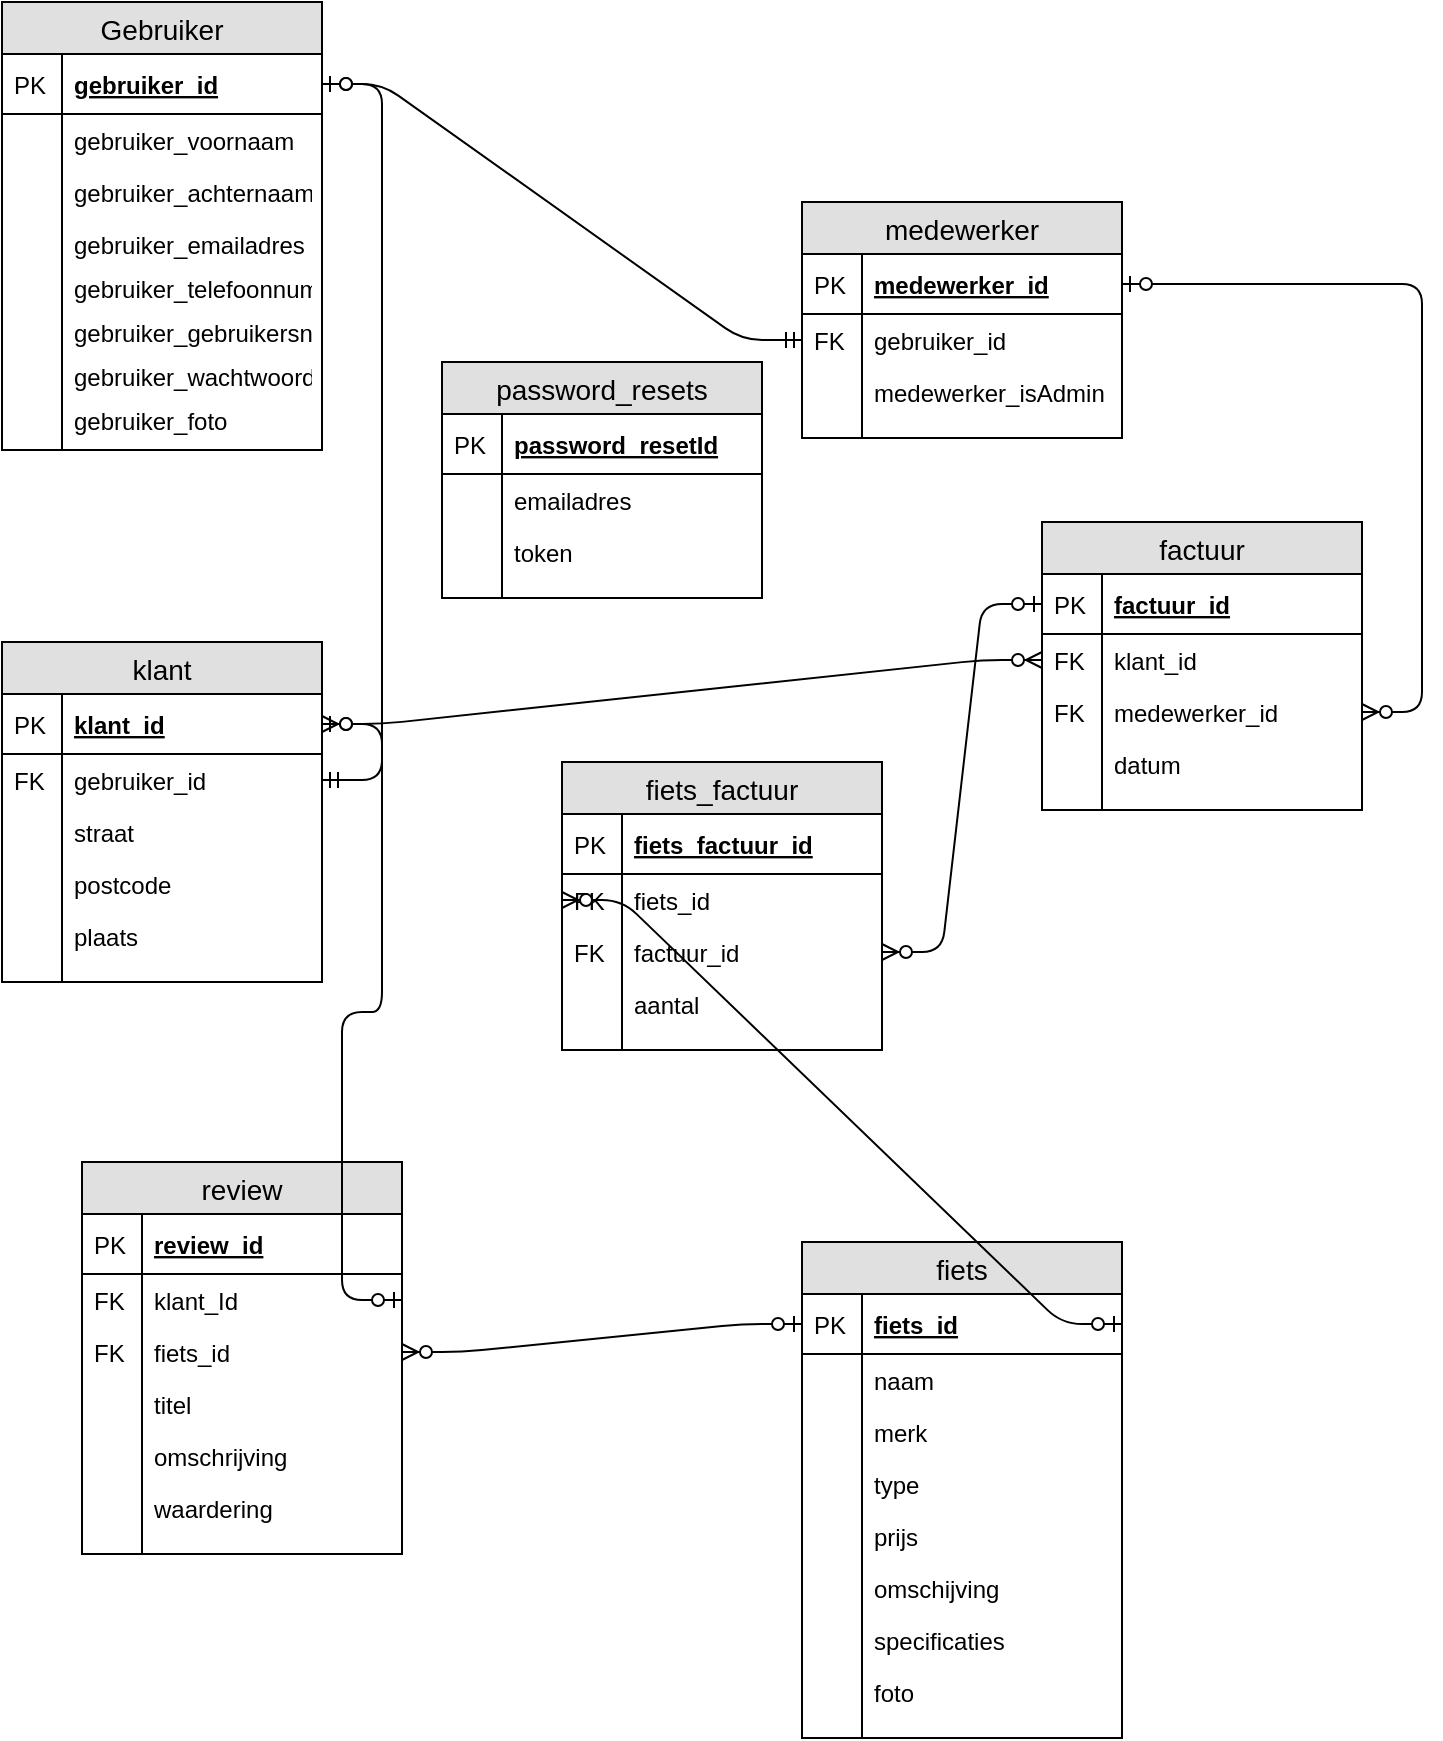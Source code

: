 <mxfile version="10.6.7" type="device"><diagram id="Cz2iL7gFZZWgUAWV3C-a" name="Page-1"><mxGraphModel dx="1490" dy="1751" grid="1" gridSize="10" guides="0" tooltips="1" connect="1" arrows="1" fold="1" page="1" pageScale="1" pageWidth="827" pageHeight="1169" math="0" shadow="0"><root><mxCell id="0"/><mxCell id="1" parent="0"/><mxCell id="8RKcjnz5BIl9jrwUNtSg-1" value="medewerker" style="swimlane;fontStyle=0;childLayout=stackLayout;horizontal=1;startSize=26;fillColor=#e0e0e0;horizontalStack=0;resizeParent=1;resizeParentMax=0;resizeLast=0;collapsible=1;marginBottom=0;swimlaneFillColor=#ffffff;align=center;fontSize=14;" parent="1" vertex="1"><mxGeometry x="480" y="-80" width="160" height="118" as="geometry"/></mxCell><mxCell id="8RKcjnz5BIl9jrwUNtSg-2" value="medewerker_id" style="shape=partialRectangle;top=0;left=0;right=0;bottom=1;align=left;verticalAlign=middle;fillColor=none;spacingLeft=34;spacingRight=4;overflow=hidden;rotatable=0;points=[[0,0.5],[1,0.5]];portConstraint=eastwest;dropTarget=0;fontStyle=5;fontSize=12;" parent="8RKcjnz5BIl9jrwUNtSg-1" vertex="1"><mxGeometry y="26" width="160" height="30" as="geometry"/></mxCell><mxCell id="8RKcjnz5BIl9jrwUNtSg-3" value="PK" style="shape=partialRectangle;top=0;left=0;bottom=0;fillColor=none;align=left;verticalAlign=middle;spacingLeft=4;spacingRight=4;overflow=hidden;rotatable=0;points=[];portConstraint=eastwest;part=1;fontSize=12;" parent="8RKcjnz5BIl9jrwUNtSg-2" vertex="1" connectable="0"><mxGeometry width="30" height="30" as="geometry"/></mxCell><mxCell id="AeVAVK0e27ViJv1QYFa4-26" value="gebruiker_id" style="shape=partialRectangle;top=0;left=0;right=0;bottom=0;align=left;verticalAlign=top;fillColor=none;spacingLeft=34;spacingRight=4;overflow=hidden;rotatable=0;points=[[0,0.5],[1,0.5]];portConstraint=eastwest;dropTarget=0;fontSize=12;" parent="8RKcjnz5BIl9jrwUNtSg-1" vertex="1"><mxGeometry y="56" width="160" height="26" as="geometry"/></mxCell><mxCell id="AeVAVK0e27ViJv1QYFa4-27" value="FK" style="shape=partialRectangle;top=0;left=0;bottom=0;fillColor=none;align=left;verticalAlign=top;spacingLeft=4;spacingRight=4;overflow=hidden;rotatable=0;points=[];portConstraint=eastwest;part=1;fontSize=12;" parent="AeVAVK0e27ViJv1QYFa4-26" vertex="1" connectable="0"><mxGeometry width="30" height="26" as="geometry"/></mxCell><mxCell id="8RKcjnz5BIl9jrwUNtSg-4" value="medewerker_isAdmin" style="shape=partialRectangle;top=0;left=0;right=0;bottom=0;align=left;verticalAlign=top;fillColor=none;spacingLeft=34;spacingRight=4;overflow=hidden;rotatable=0;points=[[0,0.5],[1,0.5]];portConstraint=eastwest;dropTarget=0;fontSize=12;" parent="8RKcjnz5BIl9jrwUNtSg-1" vertex="1"><mxGeometry y="82" width="160" height="26" as="geometry"/></mxCell><mxCell id="8RKcjnz5BIl9jrwUNtSg-5" value="" style="shape=partialRectangle;top=0;left=0;bottom=0;fillColor=none;align=left;verticalAlign=top;spacingLeft=4;spacingRight=4;overflow=hidden;rotatable=0;points=[];portConstraint=eastwest;part=1;fontSize=12;" parent="8RKcjnz5BIl9jrwUNtSg-4" vertex="1" connectable="0"><mxGeometry width="30" height="26" as="geometry"/></mxCell><mxCell id="8RKcjnz5BIl9jrwUNtSg-10" value="" style="shape=partialRectangle;top=0;left=0;right=0;bottom=0;align=left;verticalAlign=top;fillColor=none;spacingLeft=34;spacingRight=4;overflow=hidden;rotatable=0;points=[[0,0.5],[1,0.5]];portConstraint=eastwest;dropTarget=0;fontSize=12;" parent="8RKcjnz5BIl9jrwUNtSg-1" vertex="1"><mxGeometry y="108" width="160" height="10" as="geometry"/></mxCell><mxCell id="8RKcjnz5BIl9jrwUNtSg-11" value="" style="shape=partialRectangle;top=0;left=0;bottom=0;fillColor=none;align=left;verticalAlign=top;spacingLeft=4;spacingRight=4;overflow=hidden;rotatable=0;points=[];portConstraint=eastwest;part=1;fontSize=12;" parent="8RKcjnz5BIl9jrwUNtSg-10" vertex="1" connectable="0"><mxGeometry width="30" height="10" as="geometry"/></mxCell><mxCell id="8RKcjnz5BIl9jrwUNtSg-12" value="fiets" style="swimlane;fontStyle=0;childLayout=stackLayout;horizontal=1;startSize=26;fillColor=#e0e0e0;horizontalStack=0;resizeParent=1;resizeParentMax=0;resizeLast=0;collapsible=1;marginBottom=0;swimlaneFillColor=#ffffff;align=center;fontSize=14;" parent="1" vertex="1"><mxGeometry x="480" y="440" width="160" height="248" as="geometry"/></mxCell><mxCell id="8RKcjnz5BIl9jrwUNtSg-13" value="fiets_id" style="shape=partialRectangle;top=0;left=0;right=0;bottom=1;align=left;verticalAlign=middle;fillColor=none;spacingLeft=34;spacingRight=4;overflow=hidden;rotatable=0;points=[[0,0.5],[1,0.5]];portConstraint=eastwest;dropTarget=0;fontStyle=5;fontSize=12;" parent="8RKcjnz5BIl9jrwUNtSg-12" vertex="1"><mxGeometry y="26" width="160" height="30" as="geometry"/></mxCell><mxCell id="8RKcjnz5BIl9jrwUNtSg-14" value="PK" style="shape=partialRectangle;top=0;left=0;bottom=0;fillColor=none;align=left;verticalAlign=middle;spacingLeft=4;spacingRight=4;overflow=hidden;rotatable=0;points=[];portConstraint=eastwest;part=1;fontSize=12;" parent="8RKcjnz5BIl9jrwUNtSg-13" vertex="1" connectable="0"><mxGeometry width="30" height="30" as="geometry"/></mxCell><mxCell id="26yIGAmeIUSx3N7TZsy9-45" value="naam" style="shape=partialRectangle;top=0;left=0;right=0;bottom=0;align=left;verticalAlign=top;fillColor=none;spacingLeft=34;spacingRight=4;overflow=hidden;rotatable=0;points=[[0,0.5],[1,0.5]];portConstraint=eastwest;dropTarget=0;fontSize=12;" parent="8RKcjnz5BIl9jrwUNtSg-12" vertex="1"><mxGeometry y="56" width="160" height="26" as="geometry"/></mxCell><mxCell id="26yIGAmeIUSx3N7TZsy9-46" value="" style="shape=partialRectangle;top=0;left=0;bottom=0;fillColor=none;align=left;verticalAlign=top;spacingLeft=4;spacingRight=4;overflow=hidden;rotatable=0;points=[];portConstraint=eastwest;part=1;fontSize=12;" parent="26yIGAmeIUSx3N7TZsy9-45" vertex="1" connectable="0"><mxGeometry width="30" height="26" as="geometry"/></mxCell><mxCell id="8RKcjnz5BIl9jrwUNtSg-17" value="merk" style="shape=partialRectangle;top=0;left=0;right=0;bottom=0;align=left;verticalAlign=top;fillColor=none;spacingLeft=34;spacingRight=4;overflow=hidden;rotatable=0;points=[[0,0.5],[1,0.5]];portConstraint=eastwest;dropTarget=0;fontSize=12;" parent="8RKcjnz5BIl9jrwUNtSg-12" vertex="1"><mxGeometry y="82" width="160" height="26" as="geometry"/></mxCell><mxCell id="8RKcjnz5BIl9jrwUNtSg-18" value="" style="shape=partialRectangle;top=0;left=0;bottom=0;fillColor=none;align=left;verticalAlign=top;spacingLeft=4;spacingRight=4;overflow=hidden;rotatable=0;points=[];portConstraint=eastwest;part=1;fontSize=12;" parent="8RKcjnz5BIl9jrwUNtSg-17" vertex="1" connectable="0"><mxGeometry width="30" height="26" as="geometry"/></mxCell><mxCell id="8RKcjnz5BIl9jrwUNtSg-19" value="type" style="shape=partialRectangle;top=0;left=0;right=0;bottom=0;align=left;verticalAlign=top;fillColor=none;spacingLeft=34;spacingRight=4;overflow=hidden;rotatable=0;points=[[0,0.5],[1,0.5]];portConstraint=eastwest;dropTarget=0;fontSize=12;" parent="8RKcjnz5BIl9jrwUNtSg-12" vertex="1"><mxGeometry y="108" width="160" height="26" as="geometry"/></mxCell><mxCell id="8RKcjnz5BIl9jrwUNtSg-20" value="" style="shape=partialRectangle;top=0;left=0;bottom=0;fillColor=none;align=left;verticalAlign=top;spacingLeft=4;spacingRight=4;overflow=hidden;rotatable=0;points=[];portConstraint=eastwest;part=1;fontSize=12;" parent="8RKcjnz5BIl9jrwUNtSg-19" vertex="1" connectable="0"><mxGeometry width="30" height="26" as="geometry"/></mxCell><mxCell id="JWn9HDR3u9qPARvjVUA6-9" value="prijs" style="shape=partialRectangle;top=0;left=0;right=0;bottom=0;align=left;verticalAlign=top;fillColor=none;spacingLeft=34;spacingRight=4;overflow=hidden;rotatable=0;points=[[0,0.5],[1,0.5]];portConstraint=eastwest;dropTarget=0;fontSize=12;" parent="8RKcjnz5BIl9jrwUNtSg-12" vertex="1"><mxGeometry y="134" width="160" height="26" as="geometry"/></mxCell><mxCell id="JWn9HDR3u9qPARvjVUA6-10" value="" style="shape=partialRectangle;top=0;left=0;bottom=0;fillColor=none;align=left;verticalAlign=top;spacingLeft=4;spacingRight=4;overflow=hidden;rotatable=0;points=[];portConstraint=eastwest;part=1;fontSize=12;" parent="JWn9HDR3u9qPARvjVUA6-9" vertex="1" connectable="0"><mxGeometry width="30" height="26" as="geometry"/></mxCell><mxCell id="JWn9HDR3u9qPARvjVUA6-11" value="omschijving" style="shape=partialRectangle;top=0;left=0;right=0;bottom=0;align=left;verticalAlign=top;fillColor=none;spacingLeft=34;spacingRight=4;overflow=hidden;rotatable=0;points=[[0,0.5],[1,0.5]];portConstraint=eastwest;dropTarget=0;fontSize=12;" parent="8RKcjnz5BIl9jrwUNtSg-12" vertex="1"><mxGeometry y="160" width="160" height="26" as="geometry"/></mxCell><mxCell id="JWn9HDR3u9qPARvjVUA6-12" value="" style="shape=partialRectangle;top=0;left=0;bottom=0;fillColor=none;align=left;verticalAlign=top;spacingLeft=4;spacingRight=4;overflow=hidden;rotatable=0;points=[];portConstraint=eastwest;part=1;fontSize=12;" parent="JWn9HDR3u9qPARvjVUA6-11" vertex="1" connectable="0"><mxGeometry width="30" height="26" as="geometry"/></mxCell><mxCell id="JWn9HDR3u9qPARvjVUA6-13" value="specificaties" style="shape=partialRectangle;top=0;left=0;right=0;bottom=0;align=left;verticalAlign=top;fillColor=none;spacingLeft=34;spacingRight=4;overflow=hidden;rotatable=0;points=[[0,0.5],[1,0.5]];portConstraint=eastwest;dropTarget=0;fontSize=12;" parent="8RKcjnz5BIl9jrwUNtSg-12" vertex="1"><mxGeometry y="186" width="160" height="26" as="geometry"/></mxCell><mxCell id="JWn9HDR3u9qPARvjVUA6-14" value="" style="shape=partialRectangle;top=0;left=0;bottom=0;fillColor=none;align=left;verticalAlign=top;spacingLeft=4;spacingRight=4;overflow=hidden;rotatable=0;points=[];portConstraint=eastwest;part=1;fontSize=12;" parent="JWn9HDR3u9qPARvjVUA6-13" vertex="1" connectable="0"><mxGeometry width="30" height="26" as="geometry"/></mxCell><mxCell id="JWn9HDR3u9qPARvjVUA6-30" value="foto" style="shape=partialRectangle;top=0;left=0;right=0;bottom=0;align=left;verticalAlign=top;fillColor=none;spacingLeft=34;spacingRight=4;overflow=hidden;rotatable=0;points=[[0,0.5],[1,0.5]];portConstraint=eastwest;dropTarget=0;fontSize=12;" parent="8RKcjnz5BIl9jrwUNtSg-12" vertex="1"><mxGeometry y="212" width="160" height="26" as="geometry"/></mxCell><mxCell id="JWn9HDR3u9qPARvjVUA6-31" value="" style="shape=partialRectangle;top=0;left=0;bottom=0;fillColor=none;align=left;verticalAlign=top;spacingLeft=4;spacingRight=4;overflow=hidden;rotatable=0;points=[];portConstraint=eastwest;part=1;fontSize=12;" parent="JWn9HDR3u9qPARvjVUA6-30" vertex="1" connectable="0"><mxGeometry width="30" height="26" as="geometry"/></mxCell><mxCell id="8RKcjnz5BIl9jrwUNtSg-21" value="" style="shape=partialRectangle;top=0;left=0;right=0;bottom=0;align=left;verticalAlign=top;fillColor=none;spacingLeft=34;spacingRight=4;overflow=hidden;rotatable=0;points=[[0,0.5],[1,0.5]];portConstraint=eastwest;dropTarget=0;fontSize=12;" parent="8RKcjnz5BIl9jrwUNtSg-12" vertex="1"><mxGeometry y="238" width="160" height="10" as="geometry"/></mxCell><mxCell id="8RKcjnz5BIl9jrwUNtSg-22" value="" style="shape=partialRectangle;top=0;left=0;bottom=0;fillColor=none;align=left;verticalAlign=top;spacingLeft=4;spacingRight=4;overflow=hidden;rotatable=0;points=[];portConstraint=eastwest;part=1;fontSize=12;" parent="8RKcjnz5BIl9jrwUNtSg-21" vertex="1" connectable="0"><mxGeometry width="30" height="10" as="geometry"/></mxCell><mxCell id="8RKcjnz5BIl9jrwUNtSg-30" value="factuur" style="swimlane;fontStyle=0;childLayout=stackLayout;horizontal=1;startSize=26;fillColor=#e0e0e0;horizontalStack=0;resizeParent=1;resizeParentMax=0;resizeLast=0;collapsible=1;marginBottom=0;swimlaneFillColor=#ffffff;align=center;fontSize=14;" parent="1" vertex="1"><mxGeometry x="600" y="80" width="160" height="144" as="geometry"/></mxCell><mxCell id="8RKcjnz5BIl9jrwUNtSg-31" value="factuur_id" style="shape=partialRectangle;top=0;left=0;right=0;bottom=1;align=left;verticalAlign=middle;fillColor=none;spacingLeft=34;spacingRight=4;overflow=hidden;rotatable=0;points=[[0,0.5],[1,0.5]];portConstraint=eastwest;dropTarget=0;fontStyle=5;fontSize=12;" parent="8RKcjnz5BIl9jrwUNtSg-30" vertex="1"><mxGeometry y="26" width="160" height="30" as="geometry"/></mxCell><mxCell id="8RKcjnz5BIl9jrwUNtSg-32" value="PK" style="shape=partialRectangle;top=0;left=0;bottom=0;fillColor=none;align=left;verticalAlign=middle;spacingLeft=4;spacingRight=4;overflow=hidden;rotatable=0;points=[];portConstraint=eastwest;part=1;fontSize=12;" parent="8RKcjnz5BIl9jrwUNtSg-31" vertex="1" connectable="0"><mxGeometry width="30" height="30" as="geometry"/></mxCell><mxCell id="26yIGAmeIUSx3N7TZsy9-50" value="klant_id" style="shape=partialRectangle;top=0;left=0;right=0;bottom=0;align=left;verticalAlign=top;fillColor=none;spacingLeft=34;spacingRight=4;overflow=hidden;rotatable=0;points=[[0,0.5],[1,0.5]];portConstraint=eastwest;dropTarget=0;fontSize=12;" parent="8RKcjnz5BIl9jrwUNtSg-30" vertex="1"><mxGeometry y="56" width="160" height="26" as="geometry"/></mxCell><mxCell id="26yIGAmeIUSx3N7TZsy9-51" value="FK" style="shape=partialRectangle;top=0;left=0;bottom=0;fillColor=none;align=left;verticalAlign=top;spacingLeft=4;spacingRight=4;overflow=hidden;rotatable=0;points=[];portConstraint=eastwest;part=1;fontSize=12;" parent="26yIGAmeIUSx3N7TZsy9-50" vertex="1" connectable="0"><mxGeometry width="30" height="26" as="geometry"/></mxCell><mxCell id="8RKcjnz5BIl9jrwUNtSg-35" value="medewerker_id" style="shape=partialRectangle;top=0;left=0;right=0;bottom=0;align=left;verticalAlign=top;fillColor=none;spacingLeft=34;spacingRight=4;overflow=hidden;rotatable=0;points=[[0,0.5],[1,0.5]];portConstraint=eastwest;dropTarget=0;fontSize=12;" parent="8RKcjnz5BIl9jrwUNtSg-30" vertex="1"><mxGeometry y="82" width="160" height="26" as="geometry"/></mxCell><mxCell id="8RKcjnz5BIl9jrwUNtSg-36" value="FK" style="shape=partialRectangle;top=0;left=0;bottom=0;fillColor=none;align=left;verticalAlign=top;spacingLeft=4;spacingRight=4;overflow=hidden;rotatable=0;points=[];portConstraint=eastwest;part=1;fontSize=12;" parent="8RKcjnz5BIl9jrwUNtSg-35" vertex="1" connectable="0"><mxGeometry width="30" height="26" as="geometry"/></mxCell><mxCell id="26yIGAmeIUSx3N7TZsy9-40" value="datum" style="shape=partialRectangle;top=0;left=0;right=0;bottom=0;align=left;verticalAlign=top;fillColor=none;spacingLeft=34;spacingRight=4;overflow=hidden;rotatable=0;points=[[0,0.5],[1,0.5]];portConstraint=eastwest;dropTarget=0;fontSize=12;" parent="8RKcjnz5BIl9jrwUNtSg-30" vertex="1"><mxGeometry y="108" width="160" height="26" as="geometry"/></mxCell><mxCell id="26yIGAmeIUSx3N7TZsy9-41" value="" style="shape=partialRectangle;top=0;left=0;bottom=0;fillColor=none;align=left;verticalAlign=top;spacingLeft=4;spacingRight=4;overflow=hidden;rotatable=0;points=[];portConstraint=eastwest;part=1;fontSize=12;" parent="26yIGAmeIUSx3N7TZsy9-40" vertex="1" connectable="0"><mxGeometry width="30" height="26" as="geometry"/></mxCell><mxCell id="8RKcjnz5BIl9jrwUNtSg-39" value="" style="shape=partialRectangle;top=0;left=0;right=0;bottom=0;align=left;verticalAlign=top;fillColor=none;spacingLeft=34;spacingRight=4;overflow=hidden;rotatable=0;points=[[0,0.5],[1,0.5]];portConstraint=eastwest;dropTarget=0;fontSize=12;" parent="8RKcjnz5BIl9jrwUNtSg-30" vertex="1"><mxGeometry y="134" width="160" height="10" as="geometry"/></mxCell><mxCell id="8RKcjnz5BIl9jrwUNtSg-40" value="" style="shape=partialRectangle;top=0;left=0;bottom=0;fillColor=none;align=left;verticalAlign=top;spacingLeft=4;spacingRight=4;overflow=hidden;rotatable=0;points=[];portConstraint=eastwest;part=1;fontSize=12;" parent="8RKcjnz5BIl9jrwUNtSg-39" vertex="1" connectable="0"><mxGeometry width="30" height="10" as="geometry"/></mxCell><mxCell id="8RKcjnz5BIl9jrwUNtSg-41" value="klant" style="swimlane;fontStyle=0;childLayout=stackLayout;horizontal=1;startSize=26;fillColor=#e0e0e0;horizontalStack=0;resizeParent=1;resizeParentMax=0;resizeLast=0;collapsible=1;marginBottom=0;swimlaneFillColor=#ffffff;align=center;fontSize=14;" parent="1" vertex="1"><mxGeometry x="80" y="140" width="160" height="170" as="geometry"/></mxCell><mxCell id="8RKcjnz5BIl9jrwUNtSg-42" value="klant_id" style="shape=partialRectangle;top=0;left=0;right=0;bottom=1;align=left;verticalAlign=middle;fillColor=none;spacingLeft=34;spacingRight=4;overflow=hidden;rotatable=0;points=[[0,0.5],[1,0.5]];portConstraint=eastwest;dropTarget=0;fontStyle=5;fontSize=12;" parent="8RKcjnz5BIl9jrwUNtSg-41" vertex="1"><mxGeometry y="26" width="160" height="30" as="geometry"/></mxCell><mxCell id="8RKcjnz5BIl9jrwUNtSg-43" value="PK" style="shape=partialRectangle;top=0;left=0;bottom=0;fillColor=none;align=left;verticalAlign=middle;spacingLeft=4;spacingRight=4;overflow=hidden;rotatable=0;points=[];portConstraint=eastwest;part=1;fontSize=12;" parent="8RKcjnz5BIl9jrwUNtSg-42" vertex="1" connectable="0"><mxGeometry width="30" height="30" as="geometry"/></mxCell><mxCell id="AeVAVK0e27ViJv1QYFa4-29" value="gebruiker_id" style="shape=partialRectangle;top=0;left=0;right=0;bottom=0;align=left;verticalAlign=top;fillColor=none;spacingLeft=34;spacingRight=4;overflow=hidden;rotatable=0;points=[[0,0.5],[1,0.5]];portConstraint=eastwest;dropTarget=0;fontSize=12;" parent="8RKcjnz5BIl9jrwUNtSg-41" vertex="1"><mxGeometry y="56" width="160" height="26" as="geometry"/></mxCell><mxCell id="AeVAVK0e27ViJv1QYFa4-30" value="FK" style="shape=partialRectangle;top=0;left=0;bottom=0;fillColor=none;align=left;verticalAlign=top;spacingLeft=4;spacingRight=4;overflow=hidden;rotatable=0;points=[];portConstraint=eastwest;part=1;fontSize=12;" parent="AeVAVK0e27ViJv1QYFa4-29" vertex="1" connectable="0"><mxGeometry width="30" height="26" as="geometry"/></mxCell><mxCell id="XXfDKB5mUTBzPpp-El5A-1" value="straat" style="shape=partialRectangle;top=0;left=0;right=0;bottom=0;align=left;verticalAlign=top;fillColor=none;spacingLeft=34;spacingRight=4;overflow=hidden;rotatable=0;points=[[0,0.5],[1,0.5]];portConstraint=eastwest;dropTarget=0;fontSize=12;" vertex="1" parent="8RKcjnz5BIl9jrwUNtSg-41"><mxGeometry y="82" width="160" height="26" as="geometry"/></mxCell><mxCell id="XXfDKB5mUTBzPpp-El5A-2" value="" style="shape=partialRectangle;top=0;left=0;bottom=0;fillColor=none;align=left;verticalAlign=top;spacingLeft=4;spacingRight=4;overflow=hidden;rotatable=0;points=[];portConstraint=eastwest;part=1;fontSize=12;" vertex="1" connectable="0" parent="XXfDKB5mUTBzPpp-El5A-1"><mxGeometry width="30" height="26" as="geometry"/></mxCell><mxCell id="8RKcjnz5BIl9jrwUNtSg-74" value="postcode" style="shape=partialRectangle;top=0;left=0;right=0;bottom=0;align=left;verticalAlign=top;fillColor=none;spacingLeft=34;spacingRight=4;overflow=hidden;rotatable=0;points=[[0,0.5],[1,0.5]];portConstraint=eastwest;dropTarget=0;fontSize=12;" parent="8RKcjnz5BIl9jrwUNtSg-41" vertex="1"><mxGeometry y="108" width="160" height="26" as="geometry"/></mxCell><mxCell id="8RKcjnz5BIl9jrwUNtSg-75" value="" style="shape=partialRectangle;top=0;left=0;bottom=0;fillColor=none;align=left;verticalAlign=top;spacingLeft=4;spacingRight=4;overflow=hidden;rotatable=0;points=[];portConstraint=eastwest;part=1;fontSize=12;" parent="8RKcjnz5BIl9jrwUNtSg-74" vertex="1" connectable="0"><mxGeometry width="30" height="26" as="geometry"/></mxCell><mxCell id="8RKcjnz5BIl9jrwUNtSg-76" value="plaats" style="shape=partialRectangle;top=0;left=0;right=0;bottom=0;align=left;verticalAlign=top;fillColor=none;spacingLeft=34;spacingRight=4;overflow=hidden;rotatable=0;points=[[0,0.5],[1,0.5]];portConstraint=eastwest;dropTarget=0;fontSize=12;" parent="8RKcjnz5BIl9jrwUNtSg-41" vertex="1"><mxGeometry y="134" width="160" height="26" as="geometry"/></mxCell><mxCell id="8RKcjnz5BIl9jrwUNtSg-77" value="" style="shape=partialRectangle;top=0;left=0;bottom=0;fillColor=none;align=left;verticalAlign=top;spacingLeft=4;spacingRight=4;overflow=hidden;rotatable=0;points=[];portConstraint=eastwest;part=1;fontSize=12;" parent="8RKcjnz5BIl9jrwUNtSg-76" vertex="1" connectable="0"><mxGeometry width="30" height="26" as="geometry"/></mxCell><mxCell id="8RKcjnz5BIl9jrwUNtSg-50" value="" style="shape=partialRectangle;top=0;left=0;right=0;bottom=0;align=left;verticalAlign=top;fillColor=none;spacingLeft=34;spacingRight=4;overflow=hidden;rotatable=0;points=[[0,0.5],[1,0.5]];portConstraint=eastwest;dropTarget=0;fontSize=12;" parent="8RKcjnz5BIl9jrwUNtSg-41" vertex="1"><mxGeometry y="160" width="160" height="10" as="geometry"/></mxCell><mxCell id="8RKcjnz5BIl9jrwUNtSg-51" value="" style="shape=partialRectangle;top=0;left=0;bottom=0;fillColor=none;align=left;verticalAlign=top;spacingLeft=4;spacingRight=4;overflow=hidden;rotatable=0;points=[];portConstraint=eastwest;part=1;fontSize=12;" parent="8RKcjnz5BIl9jrwUNtSg-50" vertex="1" connectable="0"><mxGeometry width="30" height="10" as="geometry"/></mxCell><mxCell id="8RKcjnz5BIl9jrwUNtSg-59" value="fiets_factuur" style="swimlane;fontStyle=0;childLayout=stackLayout;horizontal=1;startSize=26;fillColor=#e0e0e0;horizontalStack=0;resizeParent=1;resizeParentMax=0;resizeLast=0;collapsible=1;marginBottom=0;swimlaneFillColor=#ffffff;align=center;fontSize=14;" parent="1" vertex="1"><mxGeometry x="360" y="200" width="160" height="144" as="geometry"/></mxCell><mxCell id="8RKcjnz5BIl9jrwUNtSg-60" value="fiets_factuur_id" style="shape=partialRectangle;top=0;left=0;right=0;bottom=1;align=left;verticalAlign=middle;fillColor=none;spacingLeft=34;spacingRight=4;overflow=hidden;rotatable=0;points=[[0,0.5],[1,0.5]];portConstraint=eastwest;dropTarget=0;fontStyle=5;fontSize=12;" parent="8RKcjnz5BIl9jrwUNtSg-59" vertex="1"><mxGeometry y="26" width="160" height="30" as="geometry"/></mxCell><mxCell id="8RKcjnz5BIl9jrwUNtSg-61" value="PK" style="shape=partialRectangle;top=0;left=0;bottom=0;fillColor=none;align=left;verticalAlign=middle;spacingLeft=4;spacingRight=4;overflow=hidden;rotatable=0;points=[];portConstraint=eastwest;part=1;fontSize=12;" parent="8RKcjnz5BIl9jrwUNtSg-60" vertex="1" connectable="0"><mxGeometry width="30" height="30" as="geometry"/></mxCell><mxCell id="8RKcjnz5BIl9jrwUNtSg-62" value="fiets_id" style="shape=partialRectangle;top=0;left=0;right=0;bottom=0;align=left;verticalAlign=top;fillColor=none;spacingLeft=34;spacingRight=4;overflow=hidden;rotatable=0;points=[[0,0.5],[1,0.5]];portConstraint=eastwest;dropTarget=0;fontSize=12;" parent="8RKcjnz5BIl9jrwUNtSg-59" vertex="1"><mxGeometry y="56" width="160" height="26" as="geometry"/></mxCell><mxCell id="8RKcjnz5BIl9jrwUNtSg-63" value="FK" style="shape=partialRectangle;top=0;left=0;bottom=0;fillColor=none;align=left;verticalAlign=top;spacingLeft=4;spacingRight=4;overflow=hidden;rotatable=0;points=[];portConstraint=eastwest;part=1;fontSize=12;" parent="8RKcjnz5BIl9jrwUNtSg-62" vertex="1" connectable="0"><mxGeometry width="30" height="26" as="geometry"/></mxCell><mxCell id="8RKcjnz5BIl9jrwUNtSg-64" value="factuur_id" style="shape=partialRectangle;top=0;left=0;right=0;bottom=0;align=left;verticalAlign=top;fillColor=none;spacingLeft=34;spacingRight=4;overflow=hidden;rotatable=0;points=[[0,0.5],[1,0.5]];portConstraint=eastwest;dropTarget=0;fontSize=12;" parent="8RKcjnz5BIl9jrwUNtSg-59" vertex="1"><mxGeometry y="82" width="160" height="26" as="geometry"/></mxCell><mxCell id="8RKcjnz5BIl9jrwUNtSg-65" value="FK" style="shape=partialRectangle;top=0;left=0;bottom=0;fillColor=none;align=left;verticalAlign=top;spacingLeft=4;spacingRight=4;overflow=hidden;rotatable=0;points=[];portConstraint=eastwest;part=1;fontSize=12;" parent="8RKcjnz5BIl9jrwUNtSg-64" vertex="1" connectable="0"><mxGeometry width="30" height="26" as="geometry"/></mxCell><mxCell id="8RKcjnz5BIl9jrwUNtSg-66" value="aantal" style="shape=partialRectangle;top=0;left=0;right=0;bottom=0;align=left;verticalAlign=top;fillColor=none;spacingLeft=34;spacingRight=4;overflow=hidden;rotatable=0;points=[[0,0.5],[1,0.5]];portConstraint=eastwest;dropTarget=0;fontSize=12;" parent="8RKcjnz5BIl9jrwUNtSg-59" vertex="1"><mxGeometry y="108" width="160" height="26" as="geometry"/></mxCell><mxCell id="8RKcjnz5BIl9jrwUNtSg-67" value="" style="shape=partialRectangle;top=0;left=0;bottom=0;fillColor=none;align=left;verticalAlign=top;spacingLeft=4;spacingRight=4;overflow=hidden;rotatable=0;points=[];portConstraint=eastwest;part=1;fontSize=12;" parent="8RKcjnz5BIl9jrwUNtSg-66" vertex="1" connectable="0"><mxGeometry width="30" height="26" as="geometry"/></mxCell><mxCell id="8RKcjnz5BIl9jrwUNtSg-68" value="" style="shape=partialRectangle;top=0;left=0;right=0;bottom=0;align=left;verticalAlign=top;fillColor=none;spacingLeft=34;spacingRight=4;overflow=hidden;rotatable=0;points=[[0,0.5],[1,0.5]];portConstraint=eastwest;dropTarget=0;fontSize=12;" parent="8RKcjnz5BIl9jrwUNtSg-59" vertex="1"><mxGeometry y="134" width="160" height="10" as="geometry"/></mxCell><mxCell id="8RKcjnz5BIl9jrwUNtSg-69" value="" style="shape=partialRectangle;top=0;left=0;bottom=0;fillColor=none;align=left;verticalAlign=top;spacingLeft=4;spacingRight=4;overflow=hidden;rotatable=0;points=[];portConstraint=eastwest;part=1;fontSize=12;" parent="8RKcjnz5BIl9jrwUNtSg-68" vertex="1" connectable="0"><mxGeometry width="30" height="10" as="geometry"/></mxCell><mxCell id="JWn9HDR3u9qPARvjVUA6-15" value="review" style="swimlane;fontStyle=0;childLayout=stackLayout;horizontal=1;startSize=26;fillColor=#e0e0e0;horizontalStack=0;resizeParent=1;resizeParentMax=0;resizeLast=0;collapsible=1;marginBottom=0;swimlaneFillColor=#ffffff;align=center;fontSize=14;" parent="1" vertex="1"><mxGeometry x="120" y="400" width="160" height="196" as="geometry"/></mxCell><mxCell id="JWn9HDR3u9qPARvjVUA6-16" value="review_id" style="shape=partialRectangle;top=0;left=0;right=0;bottom=1;align=left;verticalAlign=middle;fillColor=none;spacingLeft=34;spacingRight=4;overflow=hidden;rotatable=0;points=[[0,0.5],[1,0.5]];portConstraint=eastwest;dropTarget=0;fontStyle=5;fontSize=12;" parent="JWn9HDR3u9qPARvjVUA6-15" vertex="1"><mxGeometry y="26" width="160" height="30" as="geometry"/></mxCell><mxCell id="JWn9HDR3u9qPARvjVUA6-17" value="PK" style="shape=partialRectangle;top=0;left=0;bottom=0;fillColor=none;align=left;verticalAlign=middle;spacingLeft=4;spacingRight=4;overflow=hidden;rotatable=0;points=[];portConstraint=eastwest;part=1;fontSize=12;" parent="JWn9HDR3u9qPARvjVUA6-16" vertex="1" connectable="0"><mxGeometry width="30" height="30" as="geometry"/></mxCell><mxCell id="JWn9HDR3u9qPARvjVUA6-18" value="klant_Id" style="shape=partialRectangle;top=0;left=0;right=0;bottom=0;align=left;verticalAlign=top;fillColor=none;spacingLeft=34;spacingRight=4;overflow=hidden;rotatable=0;points=[[0,0.5],[1,0.5]];portConstraint=eastwest;dropTarget=0;fontSize=12;" parent="JWn9HDR3u9qPARvjVUA6-15" vertex="1"><mxGeometry y="56" width="160" height="26" as="geometry"/></mxCell><mxCell id="JWn9HDR3u9qPARvjVUA6-19" value="FK" style="shape=partialRectangle;top=0;left=0;bottom=0;fillColor=none;align=left;verticalAlign=top;spacingLeft=4;spacingRight=4;overflow=hidden;rotatable=0;points=[];portConstraint=eastwest;part=1;fontSize=12;" parent="JWn9HDR3u9qPARvjVUA6-18" vertex="1" connectable="0"><mxGeometry width="30" height="26" as="geometry"/></mxCell><mxCell id="JWn9HDR3u9qPARvjVUA6-20" value="fiets_id" style="shape=partialRectangle;top=0;left=0;right=0;bottom=0;align=left;verticalAlign=top;fillColor=none;spacingLeft=34;spacingRight=4;overflow=hidden;rotatable=0;points=[[0,0.5],[1,0.5]];portConstraint=eastwest;dropTarget=0;fontSize=12;" parent="JWn9HDR3u9qPARvjVUA6-15" vertex="1"><mxGeometry y="82" width="160" height="26" as="geometry"/></mxCell><mxCell id="JWn9HDR3u9qPARvjVUA6-21" value="FK" style="shape=partialRectangle;top=0;left=0;bottom=0;fillColor=none;align=left;verticalAlign=top;spacingLeft=4;spacingRight=4;overflow=hidden;rotatable=0;points=[];portConstraint=eastwest;part=1;fontSize=12;" parent="JWn9HDR3u9qPARvjVUA6-20" vertex="1" connectable="0"><mxGeometry width="30" height="26" as="geometry"/></mxCell><mxCell id="JWn9HDR3u9qPARvjVUA6-22" value="titel" style="shape=partialRectangle;top=0;left=0;right=0;bottom=0;align=left;verticalAlign=top;fillColor=none;spacingLeft=34;spacingRight=4;overflow=hidden;rotatable=0;points=[[0,0.5],[1,0.5]];portConstraint=eastwest;dropTarget=0;fontSize=12;" parent="JWn9HDR3u9qPARvjVUA6-15" vertex="1"><mxGeometry y="108" width="160" height="26" as="geometry"/></mxCell><mxCell id="JWn9HDR3u9qPARvjVUA6-23" value="" style="shape=partialRectangle;top=0;left=0;bottom=0;fillColor=none;align=left;verticalAlign=top;spacingLeft=4;spacingRight=4;overflow=hidden;rotatable=0;points=[];portConstraint=eastwest;part=1;fontSize=12;" parent="JWn9HDR3u9qPARvjVUA6-22" vertex="1" connectable="0"><mxGeometry width="30" height="26" as="geometry"/></mxCell><mxCell id="JWn9HDR3u9qPARvjVUA6-26" value="omschrijving" style="shape=partialRectangle;top=0;left=0;right=0;bottom=0;align=left;verticalAlign=top;fillColor=none;spacingLeft=34;spacingRight=4;overflow=hidden;rotatable=0;points=[[0,0.5],[1,0.5]];portConstraint=eastwest;dropTarget=0;fontSize=12;" parent="JWn9HDR3u9qPARvjVUA6-15" vertex="1"><mxGeometry y="134" width="160" height="26" as="geometry"/></mxCell><mxCell id="JWn9HDR3u9qPARvjVUA6-27" value="" style="shape=partialRectangle;top=0;left=0;bottom=0;fillColor=none;align=left;verticalAlign=top;spacingLeft=4;spacingRight=4;overflow=hidden;rotatable=0;points=[];portConstraint=eastwest;part=1;fontSize=12;" parent="JWn9HDR3u9qPARvjVUA6-26" vertex="1" connectable="0"><mxGeometry width="30" height="26" as="geometry"/></mxCell><mxCell id="JWn9HDR3u9qPARvjVUA6-28" value="waardering" style="shape=partialRectangle;top=0;left=0;right=0;bottom=0;align=left;verticalAlign=top;fillColor=none;spacingLeft=34;spacingRight=4;overflow=hidden;rotatable=0;points=[[0,0.5],[1,0.5]];portConstraint=eastwest;dropTarget=0;fontSize=12;" parent="JWn9HDR3u9qPARvjVUA6-15" vertex="1"><mxGeometry y="160" width="160" height="26" as="geometry"/></mxCell><mxCell id="JWn9HDR3u9qPARvjVUA6-29" value="" style="shape=partialRectangle;top=0;left=0;bottom=0;fillColor=none;align=left;verticalAlign=top;spacingLeft=4;spacingRight=4;overflow=hidden;rotatable=0;points=[];portConstraint=eastwest;part=1;fontSize=12;" parent="JWn9HDR3u9qPARvjVUA6-28" vertex="1" connectable="0"><mxGeometry width="30" height="26" as="geometry"/></mxCell><mxCell id="JWn9HDR3u9qPARvjVUA6-24" value="" style="shape=partialRectangle;top=0;left=0;right=0;bottom=0;align=left;verticalAlign=top;fillColor=none;spacingLeft=34;spacingRight=4;overflow=hidden;rotatable=0;points=[[0,0.5],[1,0.5]];portConstraint=eastwest;dropTarget=0;fontSize=12;" parent="JWn9HDR3u9qPARvjVUA6-15" vertex="1"><mxGeometry y="186" width="160" height="10" as="geometry"/></mxCell><mxCell id="JWn9HDR3u9qPARvjVUA6-25" value="" style="shape=partialRectangle;top=0;left=0;bottom=0;fillColor=none;align=left;verticalAlign=top;spacingLeft=4;spacingRight=4;overflow=hidden;rotatable=0;points=[];portConstraint=eastwest;part=1;fontSize=12;" parent="JWn9HDR3u9qPARvjVUA6-24" vertex="1" connectable="0"><mxGeometry width="30" height="10" as="geometry"/></mxCell><mxCell id="JWn9HDR3u9qPARvjVUA6-39" value="" style="edgeStyle=entityRelationEdgeStyle;fontSize=12;html=1;endArrow=ERzeroToMany;startArrow=ERzeroToOne;exitX=1;exitY=0.5;exitDx=0;exitDy=0;" parent="1" source="JWn9HDR3u9qPARvjVUA6-18" target="8RKcjnz5BIl9jrwUNtSg-42" edge="1"><mxGeometry width="100" height="100" relative="1" as="geometry"><mxPoint x="190" y="660" as="sourcePoint"/><mxPoint x="110" y="430" as="targetPoint"/></mxGeometry></mxCell><mxCell id="JWn9HDR3u9qPARvjVUA6-41" value="" style="edgeStyle=entityRelationEdgeStyle;fontSize=12;html=1;endArrow=ERzeroToMany;startArrow=ERzeroToOne;" parent="1" source="8RKcjnz5BIl9jrwUNtSg-13" target="JWn9HDR3u9qPARvjVUA6-20" edge="1"><mxGeometry width="100" height="100" relative="1" as="geometry"><mxPoint x="350" y="660" as="sourcePoint"/><mxPoint x="360" y="620" as="targetPoint"/></mxGeometry></mxCell><mxCell id="JWn9HDR3u9qPARvjVUA6-42" value="" style="edgeStyle=entityRelationEdgeStyle;fontSize=12;html=1;endArrow=ERzeroToMany;startArrow=ERzeroToOne;exitX=1;exitY=0.5;exitDx=0;exitDy=0;" parent="1" source="8RKcjnz5BIl9jrwUNtSg-2" target="8RKcjnz5BIl9jrwUNtSg-35" edge="1"><mxGeometry width="100" height="100" relative="1" as="geometry"><mxPoint x="630" y="270" as="sourcePoint"/><mxPoint x="730" y="170" as="targetPoint"/></mxGeometry></mxCell><mxCell id="JWn9HDR3u9qPARvjVUA6-47" value="" style="edgeStyle=entityRelationEdgeStyle;fontSize=12;html=1;endArrow=ERzeroToMany;startArrow=ERzeroToOne;exitX=1;exitY=0.5;exitDx=0;exitDy=0;entryX=0;entryY=0.5;entryDx=0;entryDy=0;" parent="1" source="8RKcjnz5BIl9jrwUNtSg-13" target="8RKcjnz5BIl9jrwUNtSg-62" edge="1"><mxGeometry width="100" height="100" relative="1" as="geometry"><mxPoint x="500" y="910" as="sourcePoint"/><mxPoint x="600" y="810" as="targetPoint"/></mxGeometry></mxCell><mxCell id="JWn9HDR3u9qPARvjVUA6-56" value="" style="edgeStyle=entityRelationEdgeStyle;fontSize=12;html=1;endArrow=ERzeroToMany;startArrow=ERzeroToOne;" parent="1" source="8RKcjnz5BIl9jrwUNtSg-31" target="8RKcjnz5BIl9jrwUNtSg-64" edge="1"><mxGeometry width="100" height="100" relative="1" as="geometry"><mxPoint x="790" y="595" as="sourcePoint"/><mxPoint x="770" y="250" as="targetPoint"/></mxGeometry></mxCell><mxCell id="26yIGAmeIUSx3N7TZsy9-25" value="password_resets" style="swimlane;fontStyle=0;childLayout=stackLayout;horizontal=1;startSize=26;fillColor=#e0e0e0;horizontalStack=0;resizeParent=1;resizeParentMax=0;resizeLast=0;collapsible=1;marginBottom=0;swimlaneFillColor=#ffffff;align=center;fontSize=14;" parent="1" vertex="1"><mxGeometry x="300" width="160" height="118" as="geometry"/></mxCell><mxCell id="26yIGAmeIUSx3N7TZsy9-26" value="password_resetId" style="shape=partialRectangle;top=0;left=0;right=0;bottom=1;align=left;verticalAlign=middle;fillColor=none;spacingLeft=34;spacingRight=4;overflow=hidden;rotatable=0;points=[[0,0.5],[1,0.5]];portConstraint=eastwest;dropTarget=0;fontStyle=5;fontSize=12;" parent="26yIGAmeIUSx3N7TZsy9-25" vertex="1"><mxGeometry y="26" width="160" height="30" as="geometry"/></mxCell><mxCell id="26yIGAmeIUSx3N7TZsy9-27" value="PK" style="shape=partialRectangle;top=0;left=0;bottom=0;fillColor=none;align=left;verticalAlign=middle;spacingLeft=4;spacingRight=4;overflow=hidden;rotatable=0;points=[];portConstraint=eastwest;part=1;fontSize=12;" parent="26yIGAmeIUSx3N7TZsy9-26" vertex="1" connectable="0"><mxGeometry width="30" height="30" as="geometry"/></mxCell><mxCell id="26yIGAmeIUSx3N7TZsy9-28" value="emailadres" style="shape=partialRectangle;top=0;left=0;right=0;bottom=0;align=left;verticalAlign=top;fillColor=none;spacingLeft=34;spacingRight=4;overflow=hidden;rotatable=0;points=[[0,0.5],[1,0.5]];portConstraint=eastwest;dropTarget=0;fontSize=12;" parent="26yIGAmeIUSx3N7TZsy9-25" vertex="1"><mxGeometry y="56" width="160" height="26" as="geometry"/></mxCell><mxCell id="26yIGAmeIUSx3N7TZsy9-29" value="" style="shape=partialRectangle;top=0;left=0;bottom=0;fillColor=none;align=left;verticalAlign=top;spacingLeft=4;spacingRight=4;overflow=hidden;rotatable=0;points=[];portConstraint=eastwest;part=1;fontSize=12;" parent="26yIGAmeIUSx3N7TZsy9-28" vertex="1" connectable="0"><mxGeometry width="30" height="26" as="geometry"/></mxCell><mxCell id="26yIGAmeIUSx3N7TZsy9-30" value="token" style="shape=partialRectangle;top=0;left=0;right=0;bottom=0;align=left;verticalAlign=top;fillColor=none;spacingLeft=34;spacingRight=4;overflow=hidden;rotatable=0;points=[[0,0.5],[1,0.5]];portConstraint=eastwest;dropTarget=0;fontSize=12;" parent="26yIGAmeIUSx3N7TZsy9-25" vertex="1"><mxGeometry y="82" width="160" height="26" as="geometry"/></mxCell><mxCell id="26yIGAmeIUSx3N7TZsy9-31" value="" style="shape=partialRectangle;top=0;left=0;bottom=0;fillColor=none;align=left;verticalAlign=top;spacingLeft=4;spacingRight=4;overflow=hidden;rotatable=0;points=[];portConstraint=eastwest;part=1;fontSize=12;" parent="26yIGAmeIUSx3N7TZsy9-30" vertex="1" connectable="0"><mxGeometry width="30" height="26" as="geometry"/></mxCell><mxCell id="26yIGAmeIUSx3N7TZsy9-34" value="" style="shape=partialRectangle;top=0;left=0;right=0;bottom=0;align=left;verticalAlign=top;fillColor=none;spacingLeft=34;spacingRight=4;overflow=hidden;rotatable=0;points=[[0,0.5],[1,0.5]];portConstraint=eastwest;dropTarget=0;fontSize=12;" parent="26yIGAmeIUSx3N7TZsy9-25" vertex="1"><mxGeometry y="108" width="160" height="10" as="geometry"/></mxCell><mxCell id="26yIGAmeIUSx3N7TZsy9-35" value="" style="shape=partialRectangle;top=0;left=0;bottom=0;fillColor=none;align=left;verticalAlign=top;spacingLeft=4;spacingRight=4;overflow=hidden;rotatable=0;points=[];portConstraint=eastwest;part=1;fontSize=12;" parent="26yIGAmeIUSx3N7TZsy9-34" vertex="1" connectable="0"><mxGeometry width="30" height="10" as="geometry"/></mxCell><mxCell id="26yIGAmeIUSx3N7TZsy9-52" value="" style="edgeStyle=entityRelationEdgeStyle;fontSize=12;html=1;endArrow=ERzeroToMany;startArrow=ERzeroToOne;" parent="1" source="8RKcjnz5BIl9jrwUNtSg-42" target="26yIGAmeIUSx3N7TZsy9-50" edge="1"><mxGeometry width="100" height="100" relative="1" as="geometry"><mxPoint x="260" y="-20" as="sourcePoint"/><mxPoint x="780" y="300" as="targetPoint"/></mxGeometry></mxCell><mxCell id="AeVAVK0e27ViJv1QYFa4-6" value="Gebruiker" style="swimlane;fontStyle=0;childLayout=stackLayout;horizontal=1;startSize=26;fillColor=#e0e0e0;horizontalStack=0;resizeParent=1;resizeParentMax=0;resizeLast=0;collapsible=1;marginBottom=0;swimlaneFillColor=#ffffff;align=center;fontSize=14;" parent="1" vertex="1"><mxGeometry x="80" y="-180" width="160" height="224" as="geometry"/></mxCell><mxCell id="AeVAVK0e27ViJv1QYFa4-7" value="gebruiker_id" style="shape=partialRectangle;top=0;left=0;right=0;bottom=1;align=left;verticalAlign=middle;fillColor=none;spacingLeft=34;spacingRight=4;overflow=hidden;rotatable=0;points=[[0,0.5],[1,0.5]];portConstraint=eastwest;dropTarget=0;fontStyle=5;fontSize=12;" parent="AeVAVK0e27ViJv1QYFa4-6" vertex="1"><mxGeometry y="26" width="160" height="30" as="geometry"/></mxCell><mxCell id="AeVAVK0e27ViJv1QYFa4-8" value="PK" style="shape=partialRectangle;top=0;left=0;bottom=0;fillColor=none;align=left;verticalAlign=middle;spacingLeft=4;spacingRight=4;overflow=hidden;rotatable=0;points=[];portConstraint=eastwest;part=1;fontSize=12;" parent="AeVAVK0e27ViJv1QYFa4-7" vertex="1" connectable="0"><mxGeometry width="30" height="30" as="geometry"/></mxCell><mxCell id="AeVAVK0e27ViJv1QYFa4-9" value="gebruiker_voornaam&#10;" style="shape=partialRectangle;top=0;left=0;right=0;bottom=0;align=left;verticalAlign=top;fillColor=none;spacingLeft=34;spacingRight=4;overflow=hidden;rotatable=0;points=[[0,0.5],[1,0.5]];portConstraint=eastwest;dropTarget=0;fontSize=12;" parent="AeVAVK0e27ViJv1QYFa4-6" vertex="1"><mxGeometry y="56" width="160" height="26" as="geometry"/></mxCell><mxCell id="AeVAVK0e27ViJv1QYFa4-10" value="" style="shape=partialRectangle;top=0;left=0;bottom=0;fillColor=none;align=left;verticalAlign=top;spacingLeft=4;spacingRight=4;overflow=hidden;rotatable=0;points=[];portConstraint=eastwest;part=1;fontSize=12;" parent="AeVAVK0e27ViJv1QYFa4-9" vertex="1" connectable="0"><mxGeometry width="30" height="26" as="geometry"/></mxCell><mxCell id="AeVAVK0e27ViJv1QYFa4-11" value="gebruiker_achternaam" style="shape=partialRectangle;top=0;left=0;right=0;bottom=0;align=left;verticalAlign=top;fillColor=none;spacingLeft=34;spacingRight=4;overflow=hidden;rotatable=0;points=[[0,0.5],[1,0.5]];portConstraint=eastwest;dropTarget=0;fontSize=12;" parent="AeVAVK0e27ViJv1QYFa4-6" vertex="1"><mxGeometry y="82" width="160" height="26" as="geometry"/></mxCell><mxCell id="AeVAVK0e27ViJv1QYFa4-12" value="" style="shape=partialRectangle;top=0;left=0;bottom=0;fillColor=none;align=left;verticalAlign=top;spacingLeft=4;spacingRight=4;overflow=hidden;rotatable=0;points=[];portConstraint=eastwest;part=1;fontSize=12;" parent="AeVAVK0e27ViJv1QYFa4-11" vertex="1" connectable="0"><mxGeometry width="30" height="26" as="geometry"/></mxCell><mxCell id="AeVAVK0e27ViJv1QYFa4-13" value="gebruiker_emailadres" style="shape=partialRectangle;top=0;left=0;right=0;bottom=0;align=left;verticalAlign=top;fillColor=none;spacingLeft=34;spacingRight=4;overflow=hidden;rotatable=0;points=[[0,0.5],[1,0.5]];portConstraint=eastwest;dropTarget=0;fontSize=12;" parent="AeVAVK0e27ViJv1QYFa4-6" vertex="1"><mxGeometry y="108" width="160" height="22" as="geometry"/></mxCell><mxCell id="AeVAVK0e27ViJv1QYFa4-14" value="" style="shape=partialRectangle;top=0;left=0;bottom=0;fillColor=none;align=left;verticalAlign=top;spacingLeft=4;spacingRight=4;overflow=hidden;rotatable=0;points=[];portConstraint=eastwest;part=1;fontSize=12;" parent="AeVAVK0e27ViJv1QYFa4-13" vertex="1" connectable="0"><mxGeometry width="30" height="22" as="geometry"/></mxCell><mxCell id="AeVAVK0e27ViJv1QYFa4-17" value="gebruiker_telefoonnummer" style="shape=partialRectangle;top=0;left=0;right=0;bottom=0;align=left;verticalAlign=top;fillColor=none;spacingLeft=34;spacingRight=4;overflow=hidden;rotatable=0;points=[[0,0.5],[1,0.5]];portConstraint=eastwest;dropTarget=0;fontSize=12;" parent="AeVAVK0e27ViJv1QYFa4-6" vertex="1"><mxGeometry y="130" width="160" height="22" as="geometry"/></mxCell><mxCell id="AeVAVK0e27ViJv1QYFa4-18" value="" style="shape=partialRectangle;top=0;left=0;bottom=0;fillColor=none;align=left;verticalAlign=top;spacingLeft=4;spacingRight=4;overflow=hidden;rotatable=0;points=[];portConstraint=eastwest;part=1;fontSize=12;" parent="AeVAVK0e27ViJv1QYFa4-17" vertex="1" connectable="0"><mxGeometry width="30" height="22" as="geometry"/></mxCell><mxCell id="AeVAVK0e27ViJv1QYFa4-19" value="gebruiker_gebruikersnaam" style="shape=partialRectangle;top=0;left=0;right=0;bottom=0;align=left;verticalAlign=top;fillColor=none;spacingLeft=34;spacingRight=4;overflow=hidden;rotatable=0;points=[[0,0.5],[1,0.5]];portConstraint=eastwest;dropTarget=0;fontSize=12;" parent="AeVAVK0e27ViJv1QYFa4-6" vertex="1"><mxGeometry y="152" width="160" height="22" as="geometry"/></mxCell><mxCell id="AeVAVK0e27ViJv1QYFa4-20" value="" style="shape=partialRectangle;top=0;left=0;bottom=0;fillColor=none;align=left;verticalAlign=top;spacingLeft=4;spacingRight=4;overflow=hidden;rotatable=0;points=[];portConstraint=eastwest;part=1;fontSize=12;" parent="AeVAVK0e27ViJv1QYFa4-19" vertex="1" connectable="0"><mxGeometry width="30" height="22" as="geometry"/></mxCell><mxCell id="AeVAVK0e27ViJv1QYFa4-21" value="gebruiker_wachtwoord" style="shape=partialRectangle;top=0;left=0;right=0;bottom=0;align=left;verticalAlign=top;fillColor=none;spacingLeft=34;spacingRight=4;overflow=hidden;rotatable=0;points=[[0,0.5],[1,0.5]];portConstraint=eastwest;dropTarget=0;fontSize=12;" parent="AeVAVK0e27ViJv1QYFa4-6" vertex="1"><mxGeometry y="174" width="160" height="22" as="geometry"/></mxCell><mxCell id="AeVAVK0e27ViJv1QYFa4-22" value="" style="shape=partialRectangle;top=0;left=0;bottom=0;fillColor=none;align=left;verticalAlign=top;spacingLeft=4;spacingRight=4;overflow=hidden;rotatable=0;points=[];portConstraint=eastwest;part=1;fontSize=12;" parent="AeVAVK0e27ViJv1QYFa4-21" vertex="1" connectable="0"><mxGeometry width="30" height="22" as="geometry"/></mxCell><mxCell id="AeVAVK0e27ViJv1QYFa4-23" value="gebruiker_foto" style="shape=partialRectangle;top=0;left=0;right=0;bottom=0;align=left;verticalAlign=top;fillColor=none;spacingLeft=34;spacingRight=4;overflow=hidden;rotatable=0;points=[[0,0.5],[1,0.5]];portConstraint=eastwest;dropTarget=0;fontSize=12;" parent="AeVAVK0e27ViJv1QYFa4-6" vertex="1"><mxGeometry y="196" width="160" height="22" as="geometry"/></mxCell><mxCell id="AeVAVK0e27ViJv1QYFa4-24" value="" style="shape=partialRectangle;top=0;left=0;bottom=0;fillColor=none;align=left;verticalAlign=top;spacingLeft=4;spacingRight=4;overflow=hidden;rotatable=0;points=[];portConstraint=eastwest;part=1;fontSize=12;" parent="AeVAVK0e27ViJv1QYFa4-23" vertex="1" connectable="0"><mxGeometry width="30" height="22" as="geometry"/></mxCell><mxCell id="AeVAVK0e27ViJv1QYFa4-15" value="" style="shape=partialRectangle;top=0;left=0;right=0;bottom=0;align=left;verticalAlign=top;fillColor=none;spacingLeft=34;spacingRight=4;overflow=hidden;rotatable=0;points=[[0,0.5],[1,0.5]];portConstraint=eastwest;dropTarget=0;fontSize=12;" parent="AeVAVK0e27ViJv1QYFa4-6" vertex="1"><mxGeometry y="218" width="160" height="6" as="geometry"/></mxCell><mxCell id="AeVAVK0e27ViJv1QYFa4-16" value="" style="shape=partialRectangle;top=0;left=0;bottom=0;fillColor=none;align=left;verticalAlign=top;spacingLeft=4;spacingRight=4;overflow=hidden;rotatable=0;points=[];portConstraint=eastwest;part=1;fontSize=12;" parent="AeVAVK0e27ViJv1QYFa4-15" vertex="1" connectable="0"><mxGeometry width="30" height="6" as="geometry"/></mxCell><mxCell id="AeVAVK0e27ViJv1QYFa4-35" value="" style="edgeStyle=entityRelationEdgeStyle;fontSize=12;html=1;endArrow=ERzeroToOne;startArrow=ERmandOne;" parent="1" source="AeVAVK0e27ViJv1QYFa4-26" target="AeVAVK0e27ViJv1QYFa4-7" edge="1"><mxGeometry width="100" height="100" relative="1" as="geometry"><mxPoint x="610" y="-220" as="sourcePoint"/><mxPoint x="710" y="-320" as="targetPoint"/></mxGeometry></mxCell><mxCell id="AeVAVK0e27ViJv1QYFa4-36" value="" style="edgeStyle=entityRelationEdgeStyle;fontSize=12;html=1;endArrow=ERzeroToOne;startArrow=ERmandOne;" parent="1" source="AeVAVK0e27ViJv1QYFa4-29" target="AeVAVK0e27ViJv1QYFa4-7" edge="1"><mxGeometry width="100" height="100" relative="1" as="geometry"><mxPoint x="50" y="10" as="sourcePoint"/><mxPoint x="770" y="-320" as="targetPoint"/></mxGeometry></mxCell></root></mxGraphModel></diagram></mxfile>
